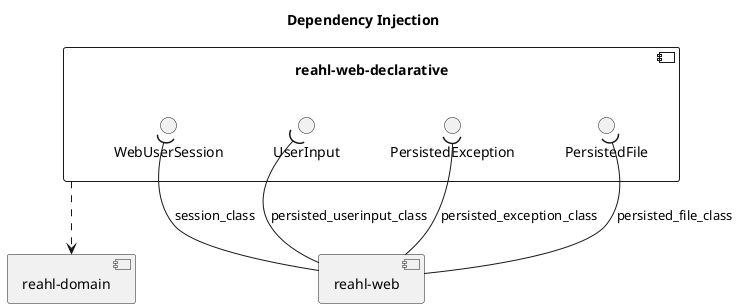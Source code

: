 @startuml

title Dependency Injection

hide methods
hide circle

component "reahl-web-declarative" as rwd{
	interface "WebUserSession" as WebUserSession
	interface "UserInput" as UserInput
	interface "PersistedException" as PersistedException
	interface "PersistedFile" as PersistedFile
}

component "reahl-web" as rw{
	WebUserSession )-- rw: session_class
	UserInput )-- rw: persisted_userinput_class
	PersistedException )-- rw: persisted_exception_class
	PersistedFile )-- rw: persisted_file_class
}

component "reahl-domain" as rd

rwd ..> rd


@enduml
